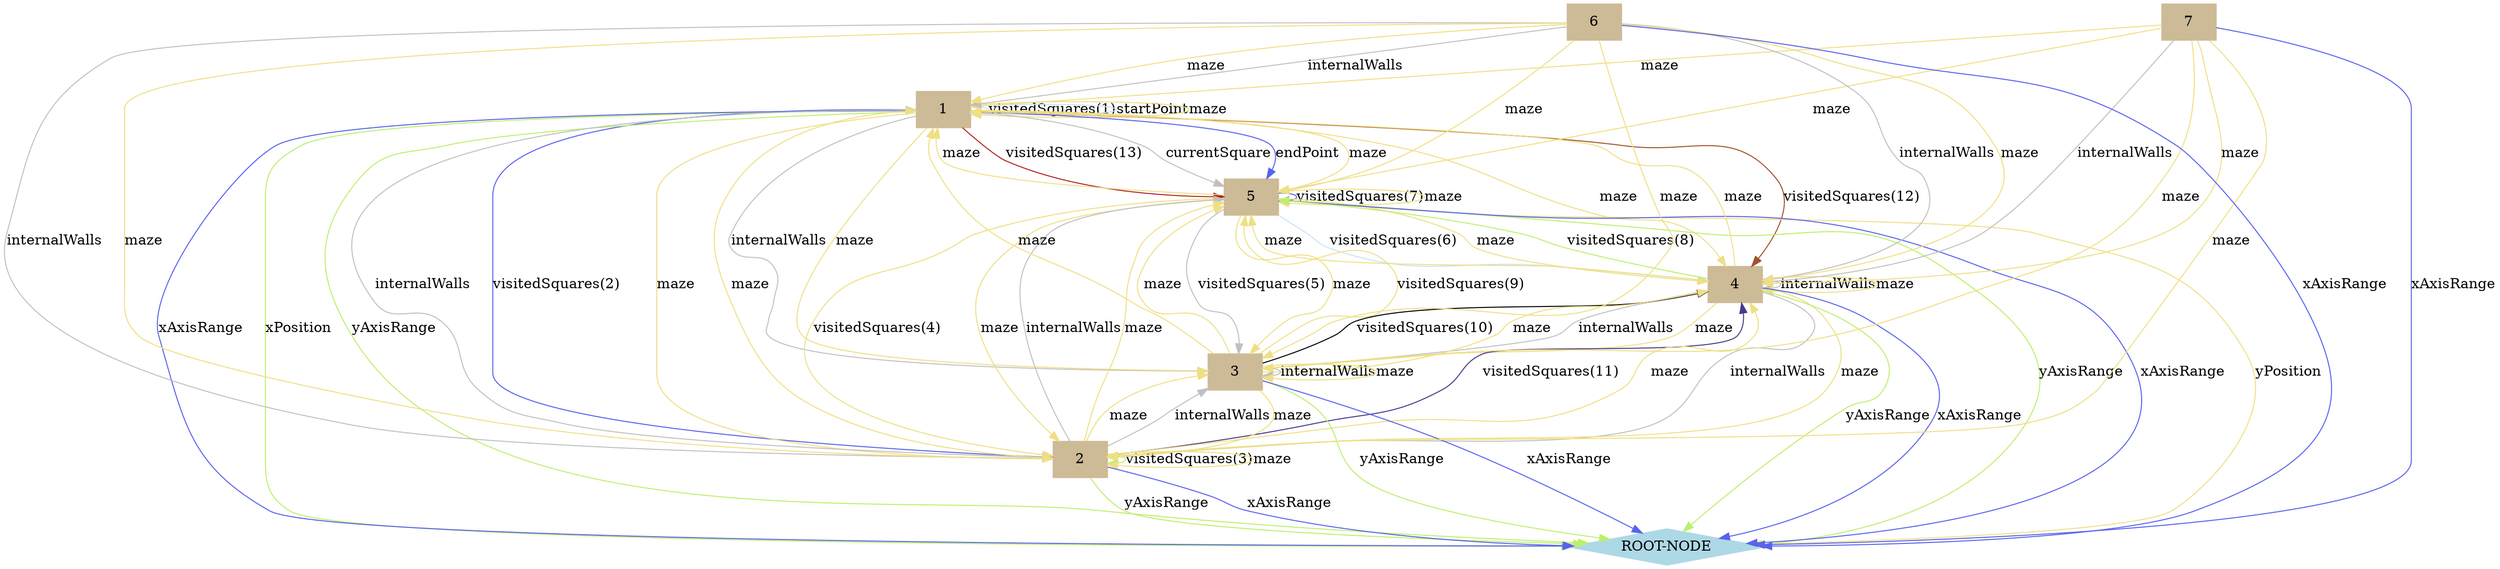 digraph state {
 graph [fontsize=12]
rankdir=TB;
"1" -> "5" [label = "visitedSquares(13)", color = "firebrick"];
"1" -> "4" [label = "visitedSquares(12)", color = "sienna"];
"2" -> "4" [label = "visitedSquares(11)", color = "SlateBlue4"];
"3" -> "4" [label = "visitedSquares(10)", color = "black"];
"3" -> "5" [label = "visitedSquares(9)", color = "#efdf84"];
"4" -> "5" [label = "visitedSquares(8)", color = "#bdef6b"];
"5" -> "5" [label = "visitedSquares(7)", color = "#5863ee"];
"5" -> "4" [label = "visitedSquares(6)", color = "LightSteelBlue1"];
"5" -> "3" [label = "visitedSquares(5)", color = "gray"];
"5" -> "2" [label = "visitedSquares(4)", color = "#efdf84"];
"2" -> "2" [label = "visitedSquares(3)", color = "#bdef6b"];
"1" -> "2" [label = "visitedSquares(2)", color = "#5863ee"];
"1" -> "1" [label = "visitedSquares(1)", color = "LightSteelBlue1"];
"1" -> "5" [label = "currentSquare", color = "gray"];
"5" -> "ROOT-NODE" [label = "yPosition", color = "#efdf84"];
"1" -> "ROOT-NODE" [label = "xPosition", color = "#bdef6b"];
"1" -> "5" [label = "endPoint", color = "#5863ee"];
"1" -> "1" [label = "startPoint", color = "LightSteelBlue1"];
"7" -> "4" [label = "internalWalls", color = "gray"];
"6" -> "4" [label = "internalWalls", color = "gray"];
"6" -> "2" [label = "internalWalls", color = "gray"];
"6" -> "1" [label = "internalWalls", color = "gray"];
"4" -> "4" [label = "internalWalls", color = "gray"];
"4" -> "3" [label = "internalWalls", color = "gray"];
"4" -> "2" [label = "internalWalls", color = "gray"];
"3" -> "3" [label = "internalWalls", color = "gray"];
"2" -> "5" [label = "internalWalls", color = "gray"];
"2" -> "3" [label = "internalWalls", color = "gray"];
"2" -> "1" [label = "internalWalls", color = "gray"];
"1" -> "3" [label = "internalWalls", color = "gray"];
"7" -> "5" [label = "maze", color = "#efdf84"];
"7" -> "4" [label = "maze", color = "#efdf84"];
"7" -> "3" [label = "maze", color = "#efdf84"];
"7" -> "2" [label = "maze", color = "#efdf84"];
"7" -> "1" [label = "maze", color = "#efdf84"];
"6" -> "5" [label = "maze", color = "#efdf84"];
"6" -> "4" [label = "maze", color = "#efdf84"];
"6" -> "3" [label = "maze", color = "#efdf84"];
"6" -> "2" [label = "maze", color = "#efdf84"];
"6" -> "1" [label = "maze", color = "#efdf84"];
"5" -> "5" [label = "maze", color = "#efdf84"];
"5" -> "4" [label = "maze", color = "#efdf84"];
"5" -> "3" [label = "maze", color = "#efdf84"];
"5" -> "2" [label = "maze", color = "#efdf84"];
"5" -> "1" [label = "maze", color = "#efdf84"];
"4" -> "5" [label = "maze", color = "#efdf84"];
"4" -> "4" [label = "maze", color = "#efdf84"];
"4" -> "3" [label = "maze", color = "#efdf84"];
"4" -> "2" [label = "maze", color = "#efdf84"];
"4" -> "1" [label = "maze", color = "#efdf84"];
"3" -> "5" [label = "maze", color = "#efdf84"];
"3" -> "4" [label = "maze", color = "#efdf84"];
"3" -> "3" [label = "maze", color = "#efdf84"];
"3" -> "2" [label = "maze", color = "#efdf84"];
"3" -> "1" [label = "maze", color = "#efdf84"];
"2" -> "5" [label = "maze", color = "#efdf84"];
"2" -> "4" [label = "maze", color = "#efdf84"];
"2" -> "3" [label = "maze", color = "#efdf84"];
"2" -> "2" [label = "maze", color = "#efdf84"];
"2" -> "1" [label = "maze", color = "#efdf84"];
"1" -> "5" [label = "maze", color = "#efdf84"];
"1" -> "4" [label = "maze", color = "#efdf84"];
"1" -> "3" [label = "maze", color = "#efdf84"];
"1" -> "2" [label = "maze", color = "#efdf84"];
"1" -> "1" [label = "maze", color = "#efdf84"];
"5" -> "ROOT-NODE" [label = "yAxisRange", color = "#bdef6b"];
"4" -> "ROOT-NODE" [label = "yAxisRange", color = "#bdef6b"];
"3" -> "ROOT-NODE" [label = "yAxisRange", color = "#bdef6b"];
"2" -> "ROOT-NODE" [label = "yAxisRange", color = "#bdef6b"];
"1" -> "ROOT-NODE" [label = "yAxisRange", color = "#bdef6b"];
"7" -> "ROOT-NODE" [label = "xAxisRange", color = "#5863ee"];
"6" -> "ROOT-NODE" [label = "xAxisRange", color = "#5863ee"];
"5" -> "ROOT-NODE" [label = "xAxisRange", color = "#5863ee"];
"4" -> "ROOT-NODE" [label = "xAxisRange", color = "#5863ee"];
"3" -> "ROOT-NODE" [label = "xAxisRange", color = "#5863ee"];
"2" -> "ROOT-NODE" [label = "xAxisRange", color = "#5863ee"];
"1" -> "ROOT-NODE" [label = "xAxisRange", color = "#5863ee"];
"1" [color = "wheat3", style = "filled, solid", shape = "box"]
"5" [color = "wheat3", style = "filled, solid", shape = "box"]
"4" [color = "wheat3", style = "filled, solid", shape = "box"]
"2" [color = "wheat3", style = "filled, solid", shape = "box"]
"3" [color = "wheat3", style = "filled, solid", shape = "box"]
"ROOT-NODE" [color = "lightblue", style = "filled, solid", shape = "diamond"]
"7" [color = "wheat3", style = "filled, solid", shape = "box"]
"6" [color = "wheat3", style = "filled, solid", shape = "box"]
subgraph "cluster_REPORT" {node [style=filled,color=white]; label="REPORT"; style=filled;color=lightgrey; }
}